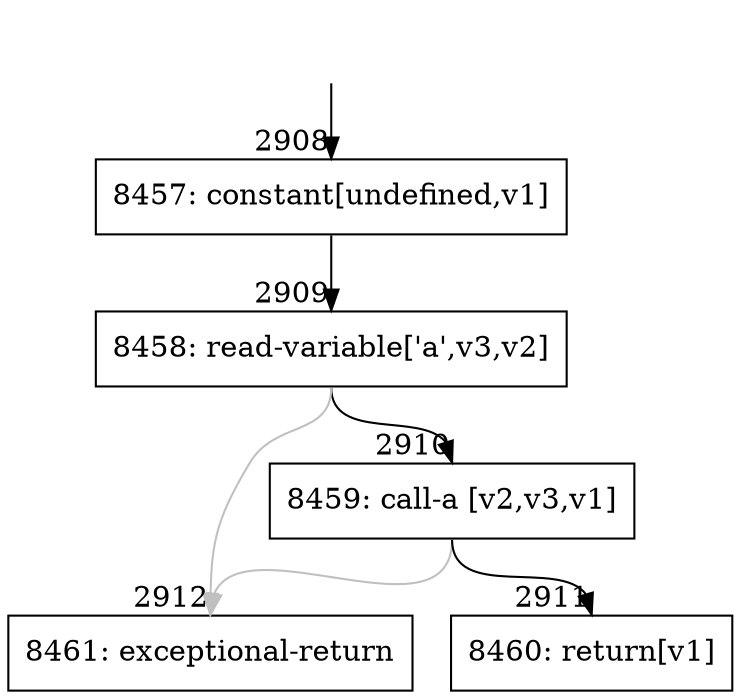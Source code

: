 digraph {
rankdir="TD"
BB_entry235[shape=none,label=""];
BB_entry235 -> BB2908 [tailport=s, headport=n, headlabel="    2908"]
BB2908 [shape=record label="{8457: constant[undefined,v1]}" ] 
BB2908 -> BB2909 [tailport=s, headport=n, headlabel="      2909"]
BB2909 [shape=record label="{8458: read-variable['a',v3,v2]}" ] 
BB2909 -> BB2910 [tailport=s, headport=n, headlabel="      2910"]
BB2909 -> BB2912 [tailport=s, headport=n, color=gray, headlabel="      2912"]
BB2910 [shape=record label="{8459: call-a [v2,v3,v1]}" ] 
BB2910 -> BB2911 [tailport=s, headport=n, headlabel="      2911"]
BB2910 -> BB2912 [tailport=s, headport=n, color=gray]
BB2911 [shape=record label="{8460: return[v1]}" ] 
BB2912 [shape=record label="{8461: exceptional-return}" ] 
}
